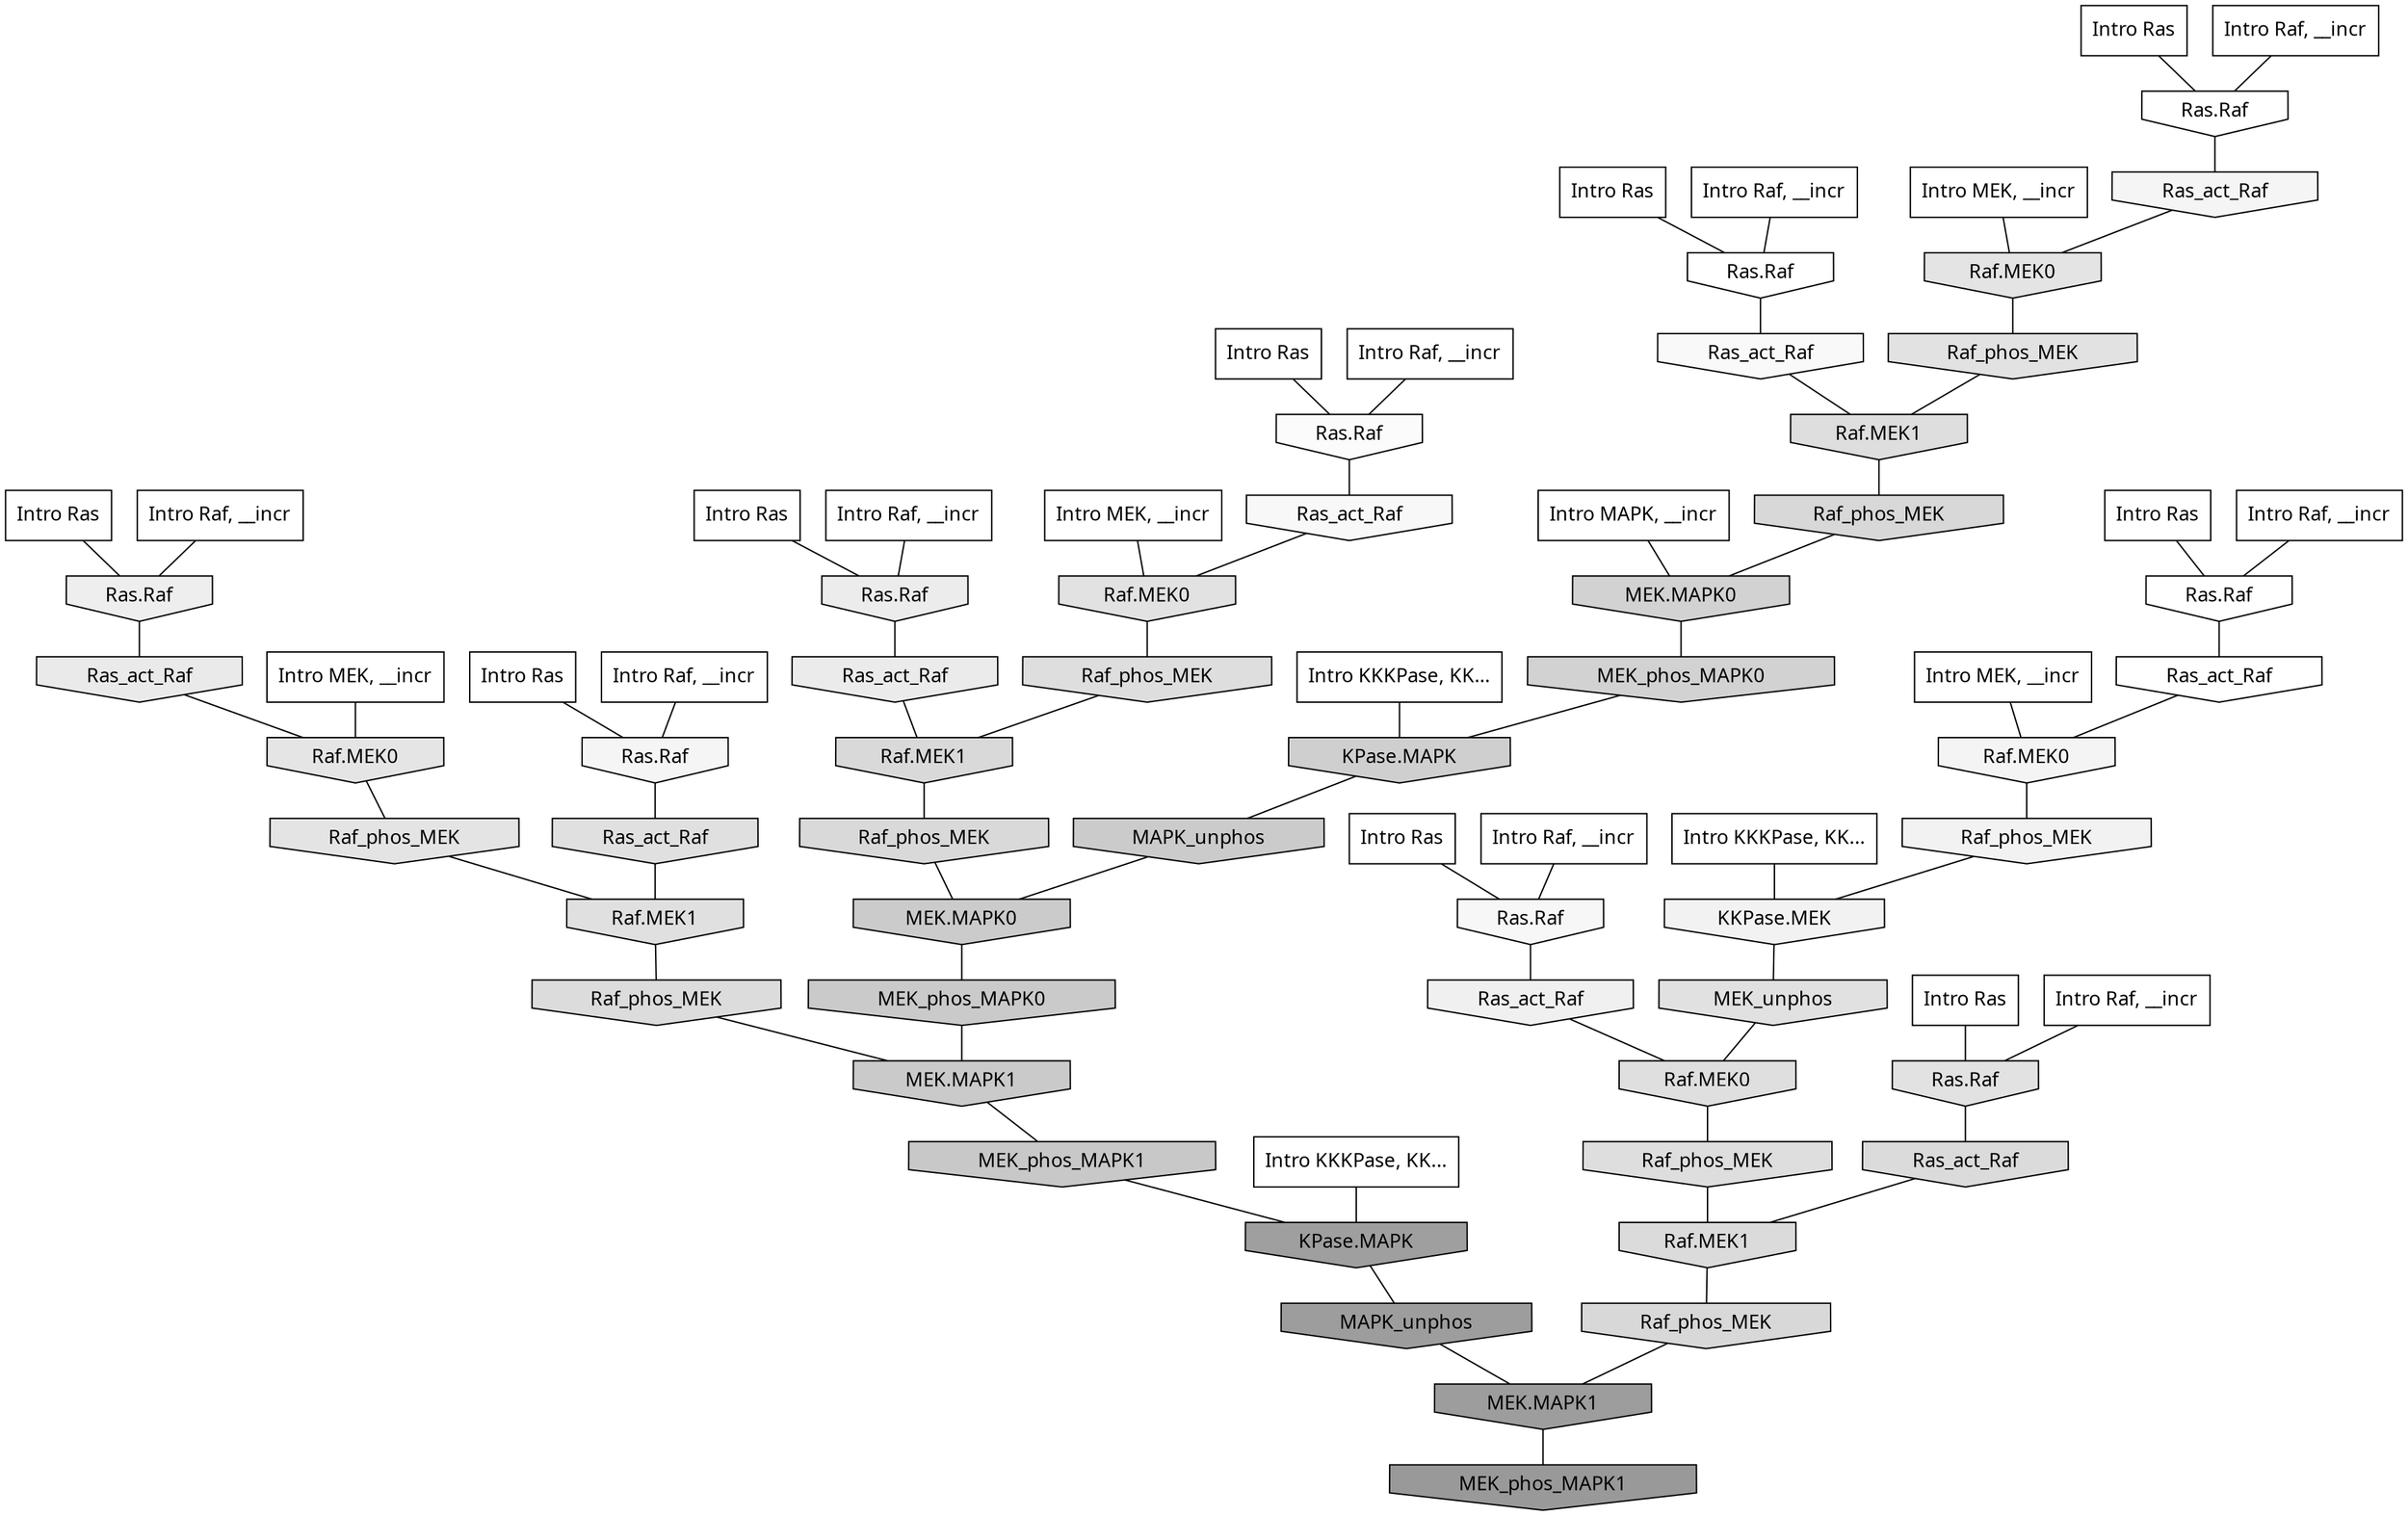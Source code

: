 digraph G{
  rankdir="TB";
  ranksep=0.30;
  node [fontname="CMU Serif"];
  edge [fontname="CMU Serif"];
  
  3 [label="Intro Ras", shape=rectangle, style=filled, fillcolor="0.000 0.000 1.000"]
  
  31 [label="Intro Ras", shape=rectangle, style=filled, fillcolor="0.000 0.000 1.000"]
  
  39 [label="Intro Ras", shape=rectangle, style=filled, fillcolor="0.000 0.000 1.000"]
  
  47 [label="Intro Ras", shape=rectangle, style=filled, fillcolor="0.000 0.000 1.000"]
  
  73 [label="Intro Ras", shape=rectangle, style=filled, fillcolor="0.000 0.000 1.000"]
  
  75 [label="Intro Ras", shape=rectangle, style=filled, fillcolor="0.000 0.000 1.000"]
  
  86 [label="Intro Ras", shape=rectangle, style=filled, fillcolor="0.000 0.000 1.000"]
  
  90 [label="Intro Ras", shape=rectangle, style=filled, fillcolor="0.000 0.000 1.000"]
  
  99 [label="Intro Ras", shape=rectangle, style=filled, fillcolor="0.000 0.000 1.000"]
  
  271 [label="Intro Raf, __incr", shape=rectangle, style=filled, fillcolor="0.000 0.000 1.000"]
  
  359 [label="Intro Raf, __incr", shape=rectangle, style=filled, fillcolor="0.000 0.000 1.000"]
  
  364 [label="Intro Raf, __incr", shape=rectangle, style=filled, fillcolor="0.000 0.000 1.000"]
  
  388 [label="Intro Raf, __incr", shape=rectangle, style=filled, fillcolor="0.000 0.000 1.000"]
  
  509 [label="Intro Raf, __incr", shape=rectangle, style=filled, fillcolor="0.000 0.000 1.000"]
  
  869 [label="Intro Raf, __incr", shape=rectangle, style=filled, fillcolor="0.000 0.000 1.000"]
  
  871 [label="Intro Raf, __incr", shape=rectangle, style=filled, fillcolor="0.000 0.000 1.000"]
  
  1001 [label="Intro Raf, __incr", shape=rectangle, style=filled, fillcolor="0.000 0.000 1.000"]
  
  1009 [label="Intro Raf, __incr", shape=rectangle, style=filled, fillcolor="0.000 0.000 1.000"]
  
  1729 [label="Intro MEK, __incr", shape=rectangle, style=filled, fillcolor="0.000 0.000 1.000"]
  
  1855 [label="Intro MEK, __incr", shape=rectangle, style=filled, fillcolor="0.000 0.000 1.000"]
  
  2005 [label="Intro MEK, __incr", shape=rectangle, style=filled, fillcolor="0.000 0.000 1.000"]
  
  2036 [label="Intro MEK, __incr", shape=rectangle, style=filled, fillcolor="0.000 0.000 1.000"]
  
  2912 [label="Intro MAPK, __incr", shape=rectangle, style=filled, fillcolor="0.000 0.000 1.000"]
  
  3106 [label="Intro KKKPase, KK...", shape=rectangle, style=filled, fillcolor="0.000 0.000 1.000"]
  
  3184 [label="Intro KKKPase, KK...", shape=rectangle, style=filled, fillcolor="0.000 0.000 1.000"]
  
  3188 [label="Intro KKKPase, KK...", shape=rectangle, style=filled, fillcolor="0.000 0.000 1.000"]
  
  3206 [label="Ras.Raf", shape=invhouse, style=filled, fillcolor="0.000 0.000 1.000"]
  
  3227 [label="Ras.Raf", shape=invhouse, style=filled, fillcolor="0.000 0.000 1.000"]
  
  3284 [label="Ras.Raf", shape=invhouse, style=filled, fillcolor="0.000 0.000 1.000"]
  
  3308 [label="Ras_act_Raf", shape=invhouse, style=filled, fillcolor="0.000 0.000 0.999"]
  
  3514 [label="Ras.Raf", shape=invhouse, style=filled, fillcolor="0.000 0.000 0.983"]
  
  3653 [label="Ras_act_Raf", shape=invhouse, style=filled, fillcolor="0.000 0.000 0.976"]
  
  3801 [label="Ras_act_Raf", shape=invhouse, style=filled, fillcolor="0.000 0.000 0.969"]
  
  3939 [label="Ras.Raf", shape=invhouse, style=filled, fillcolor="0.000 0.000 0.965"]
  
  4112 [label="Ras.Raf", shape=invhouse, style=filled, fillcolor="0.000 0.000 0.960"]
  
  4133 [label="Ras_act_Raf", shape=invhouse, style=filled, fillcolor="0.000 0.000 0.959"]
  
  4219 [label="Raf.MEK0", shape=invhouse, style=filled, fillcolor="0.000 0.000 0.956"]
  
  4425 [label="Raf_phos_MEK", shape=invhouse, style=filled, fillcolor="0.000 0.000 0.949"]
  
  4433 [label="KKPase.MEK", shape=invhouse, style=filled, fillcolor="0.000 0.000 0.948"]
  
  4682 [label="Ras_act_Raf", shape=invhouse, style=filled, fillcolor="0.000 0.000 0.941"]
  
  5023 [label="Ras.Raf", shape=invhouse, style=filled, fillcolor="0.000 0.000 0.930"]
  
  5269 [label="Ras.Raf", shape=invhouse, style=filled, fillcolor="0.000 0.000 0.923"]
  
  5430 [label="Ras_act_Raf", shape=invhouse, style=filled, fillcolor="0.000 0.000 0.919"]
  
  5531 [label="Ras_act_Raf", shape=invhouse, style=filled, fillcolor="0.000 0.000 0.916"]
  
  6214 [label="Raf.MEK0", shape=invhouse, style=filled, fillcolor="0.000 0.000 0.898"]
  
  6392 [label="Raf_phos_MEK", shape=invhouse, style=filled, fillcolor="0.000 0.000 0.894"]
  
  6473 [label="Raf.MEK0", shape=invhouse, style=filled, fillcolor="0.000 0.000 0.893"]
  
  6944 [label="Raf_phos_MEK", shape=invhouse, style=filled, fillcolor="0.000 0.000 0.884"]
  
  6947 [label="Ras.Raf", shape=invhouse, style=filled, fillcolor="0.000 0.000 0.884"]
  
  6957 [label="Raf.MEK0", shape=invhouse, style=filled, fillcolor="0.000 0.000 0.884"]
  
  7041 [label="MEK_unphos", shape=invhouse, style=filled, fillcolor="0.000 0.000 0.882"]
  
  7442 [label="Ras_act_Raf", shape=invhouse, style=filled, fillcolor="0.000 0.000 0.876"]
  
  7444 [label="Raf.MEK1", shape=invhouse, style=filled, fillcolor="0.000 0.000 0.876"]
  
  7528 [label="Raf.MEK0", shape=invhouse, style=filled, fillcolor="0.000 0.000 0.875"]
  
  7811 [label="Raf_phos_MEK", shape=invhouse, style=filled, fillcolor="0.000 0.000 0.870"]
  
  7819 [label="Raf.MEK1", shape=invhouse, style=filled, fillcolor="0.000 0.000 0.870"]
  
  7825 [label="Raf_phos_MEK", shape=invhouse, style=filled, fillcolor="0.000 0.000 0.870"]
  
  8385 [label="Raf_phos_MEK", shape=invhouse, style=filled, fillcolor="0.000 0.000 0.862"]
  
  8560 [label="Ras_act_Raf", shape=invhouse, style=filled, fillcolor="0.000 0.000 0.859"]
  
  8564 [label="Raf.MEK1", shape=invhouse, style=filled, fillcolor="0.000 0.000 0.859"]
  
  9068 [label="Raf.MEK1", shape=invhouse, style=filled, fillcolor="0.000 0.000 0.851"]
  
  9220 [label="Raf_phos_MEK", shape=invhouse, style=filled, fillcolor="0.000 0.000 0.850"]
  
  9491 [label="Raf_phos_MEK", shape=invhouse, style=filled, fillcolor="0.000 0.000 0.847"]
  
  9698 [label="Raf_phos_MEK", shape=invhouse, style=filled, fillcolor="0.000 0.000 0.845"]
  
  11723 [label="MEK.MAPK0", shape=invhouse, style=filled, fillcolor="0.000 0.000 0.824"]
  
  12147 [label="MEK_phos_MAPK0", shape=invhouse, style=filled, fillcolor="0.000 0.000 0.821"]
  
  13373 [label="KPase.MAPK", shape=invhouse, style=filled, fillcolor="0.000 0.000 0.811"]
  
  15628 [label="MAPK_unphos", shape=invhouse, style=filled, fillcolor="0.000 0.000 0.794"]
  
  15631 [label="MEK.MAPK0", shape=invhouse, style=filled, fillcolor="0.000 0.000 0.794"]
  
  15933 [label="MEK_phos_MAPK0", shape=invhouse, style=filled, fillcolor="0.000 0.000 0.791"]
  
  15936 [label="MEK.MAPK1", shape=invhouse, style=filled, fillcolor="0.000 0.000 0.791"]
  
  16491 [label="MEK_phos_MAPK1", shape=invhouse, style=filled, fillcolor="0.000 0.000 0.785"]
  
  22918 [label="KPase.MAPK", shape=invhouse, style=filled, fillcolor="0.000 0.000 0.622"]
  
  23150 [label="MAPK_unphos", shape=invhouse, style=filled, fillcolor="0.000 0.000 0.616"]
  
  23151 [label="MEK.MAPK1", shape=invhouse, style=filled, fillcolor="0.000 0.000 0.616"]
  
  23586 [label="MEK_phos_MAPK1", shape=invhouse, style=filled, fillcolor="0.000 0.000 0.600"]
  
  
  23151 -> 23586 [dir=none, color="0.000 0.000 0.000"] 
  23150 -> 23151 [dir=none, color="0.000 0.000 0.000"] 
  22918 -> 23150 [dir=none, color="0.000 0.000 0.000"] 
  16491 -> 22918 [dir=none, color="0.000 0.000 0.000"] 
  15936 -> 16491 [dir=none, color="0.000 0.000 0.000"] 
  15933 -> 15936 [dir=none, color="0.000 0.000 0.000"] 
  15631 -> 15933 [dir=none, color="0.000 0.000 0.000"] 
  15628 -> 15631 [dir=none, color="0.000 0.000 0.000"] 
  13373 -> 15628 [dir=none, color="0.000 0.000 0.000"] 
  12147 -> 13373 [dir=none, color="0.000 0.000 0.000"] 
  11723 -> 12147 [dir=none, color="0.000 0.000 0.000"] 
  9698 -> 23151 [dir=none, color="0.000 0.000 0.000"] 
  9491 -> 11723 [dir=none, color="0.000 0.000 0.000"] 
  9220 -> 15631 [dir=none, color="0.000 0.000 0.000"] 
  9068 -> 9220 [dir=none, color="0.000 0.000 0.000"] 
  8564 -> 9698 [dir=none, color="0.000 0.000 0.000"] 
  8560 -> 8564 [dir=none, color="0.000 0.000 0.000"] 
  8385 -> 15936 [dir=none, color="0.000 0.000 0.000"] 
  7825 -> 9068 [dir=none, color="0.000 0.000 0.000"] 
  7819 -> 9491 [dir=none, color="0.000 0.000 0.000"] 
  7811 -> 8564 [dir=none, color="0.000 0.000 0.000"] 
  7528 -> 7811 [dir=none, color="0.000 0.000 0.000"] 
  7444 -> 8385 [dir=none, color="0.000 0.000 0.000"] 
  7442 -> 7444 [dir=none, color="0.000 0.000 0.000"] 
  7041 -> 7528 [dir=none, color="0.000 0.000 0.000"] 
  6957 -> 7825 [dir=none, color="0.000 0.000 0.000"] 
  6947 -> 8560 [dir=none, color="0.000 0.000 0.000"] 
  6944 -> 7819 [dir=none, color="0.000 0.000 0.000"] 
  6473 -> 6944 [dir=none, color="0.000 0.000 0.000"] 
  6392 -> 7444 [dir=none, color="0.000 0.000 0.000"] 
  6214 -> 6392 [dir=none, color="0.000 0.000 0.000"] 
  5531 -> 6214 [dir=none, color="0.000 0.000 0.000"] 
  5430 -> 9068 [dir=none, color="0.000 0.000 0.000"] 
  5269 -> 5430 [dir=none, color="0.000 0.000 0.000"] 
  5023 -> 5531 [dir=none, color="0.000 0.000 0.000"] 
  4682 -> 7528 [dir=none, color="0.000 0.000 0.000"] 
  4433 -> 7041 [dir=none, color="0.000 0.000 0.000"] 
  4425 -> 4433 [dir=none, color="0.000 0.000 0.000"] 
  4219 -> 4425 [dir=none, color="0.000 0.000 0.000"] 
  4133 -> 6473 [dir=none, color="0.000 0.000 0.000"] 
  4112 -> 7442 [dir=none, color="0.000 0.000 0.000"] 
  3939 -> 4682 [dir=none, color="0.000 0.000 0.000"] 
  3801 -> 6957 [dir=none, color="0.000 0.000 0.000"] 
  3653 -> 7819 [dir=none, color="0.000 0.000 0.000"] 
  3514 -> 3801 [dir=none, color="0.000 0.000 0.000"] 
  3308 -> 4219 [dir=none, color="0.000 0.000 0.000"] 
  3284 -> 3653 [dir=none, color="0.000 0.000 0.000"] 
  3227 -> 4133 [dir=none, color="0.000 0.000 0.000"] 
  3206 -> 3308 [dir=none, color="0.000 0.000 0.000"] 
  3188 -> 22918 [dir=none, color="0.000 0.000 0.000"] 
  3184 -> 13373 [dir=none, color="0.000 0.000 0.000"] 
  3106 -> 4433 [dir=none, color="0.000 0.000 0.000"] 
  2912 -> 11723 [dir=none, color="0.000 0.000 0.000"] 
  2036 -> 6214 [dir=none, color="0.000 0.000 0.000"] 
  2005 -> 6957 [dir=none, color="0.000 0.000 0.000"] 
  1855 -> 4219 [dir=none, color="0.000 0.000 0.000"] 
  1729 -> 6473 [dir=none, color="0.000 0.000 0.000"] 
  1009 -> 4112 [dir=none, color="0.000 0.000 0.000"] 
  1001 -> 3939 [dir=none, color="0.000 0.000 0.000"] 
  871 -> 6947 [dir=none, color="0.000 0.000 0.000"] 
  869 -> 3206 [dir=none, color="0.000 0.000 0.000"] 
  509 -> 3227 [dir=none, color="0.000 0.000 0.000"] 
  388 -> 5269 [dir=none, color="0.000 0.000 0.000"] 
  364 -> 5023 [dir=none, color="0.000 0.000 0.000"] 
  359 -> 3284 [dir=none, color="0.000 0.000 0.000"] 
  271 -> 3514 [dir=none, color="0.000 0.000 0.000"] 
  99 -> 3206 [dir=none, color="0.000 0.000 0.000"] 
  90 -> 3939 [dir=none, color="0.000 0.000 0.000"] 
  86 -> 5269 [dir=none, color="0.000 0.000 0.000"] 
  75 -> 4112 [dir=none, color="0.000 0.000 0.000"] 
  73 -> 3284 [dir=none, color="0.000 0.000 0.000"] 
  47 -> 3227 [dir=none, color="0.000 0.000 0.000"] 
  39 -> 6947 [dir=none, color="0.000 0.000 0.000"] 
  31 -> 3514 [dir=none, color="0.000 0.000 0.000"] 
  3 -> 5023 [dir=none, color="0.000 0.000 0.000"] 
  
  }
